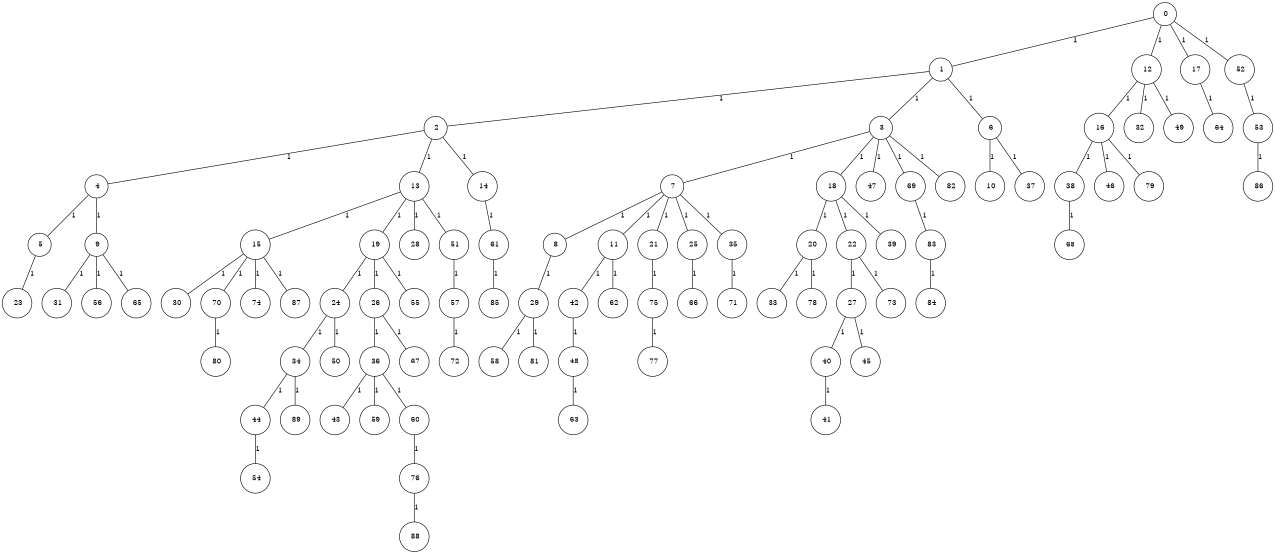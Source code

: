 graph G {
size="8.5,11;"
ratio = "expand;"
fixedsize="true;"
overlap="scale;"
node[shape=circle,width=.12,hight=.12,fontsize=12]
edge[fontsize=12]

0[label=" 0" color=black, pos="2.088661,2.3559087!"];
1[label=" 1" color=black, pos="2.2168374,0.88965915!"];
2[label=" 2" color=black, pos="2.7223189,1.8556956!"];
3[label=" 3" color=black, pos="0.54345422,0.12507611!"];
4[label=" 4" color=black, pos="2.3613933,2.1455565!"];
5[label=" 5" color=black, pos="0.69367955,2.8353765!"];
6[label=" 6" color=black, pos="2.9869602,1.7676352!"];
7[label=" 7" color=black, pos="0.98777107,2.8982677!"];
8[label=" 8" color=black, pos="0.18403574,1.3447673!"];
9[label=" 9" color=black, pos="1.6166338,0.51222481!"];
10[label=" 10" color=black, pos="1.0691403,1.8030726!"];
11[label=" 11" color=black, pos="2.5668696,2.0402571!"];
12[label=" 12" color=black, pos="1.423102,1.9190227!"];
13[label=" 13" color=black, pos="0.17463274,0.17038728!"];
14[label=" 14" color=black, pos="1.8543079,1.4728668!"];
15[label=" 15" color=black, pos="0.40208253,2.918511!"];
16[label=" 16" color=black, pos="2.625311,2.9869914!"];
17[label=" 17" color=black, pos="0.49770464,0.58089741!"];
18[label=" 18" color=black, pos="2.8671366,1.1794394!"];
19[label=" 19" color=black, pos="1.3121187,2.362269!"];
20[label=" 20" color=black, pos="0.40551016,2.8520022!"];
21[label=" 21" color=black, pos="2.035691,1.7417358!"];
22[label=" 22" color=black, pos="1.960412,1.7320778!"];
23[label=" 23" color=black, pos="1.5857371,1.9486128!"];
24[label=" 24" color=black, pos="2.913867,2.4529928!"];
25[label=" 25" color=black, pos="0.43482042,2.9784166!"];
26[label=" 26" color=black, pos="2.4178602,2.7359632!"];
27[label=" 27" color=black, pos="1.3775525,0.46519964!"];
28[label=" 28" color=black, pos="1.379524,2.3632056!"];
29[label=" 29" color=black, pos="1.3395913,1.3052138!"];
30[label=" 30" color=black, pos="2.3195439,1.6624978!"];
31[label=" 31" color=black, pos="1.6878804,2.1163291!"];
32[label=" 32" color=black, pos="0.54671473,1.0133191!"];
33[label=" 33" color=black, pos="2.603212,2.2834922!"];
34[label=" 34" color=black, pos="0.14959162,0.75105114!"];
35[label=" 35" color=black, pos="2.1176876,2.3102068!"];
36[label=" 36" color=black, pos="1.5334526,0.9124265!"];
37[label=" 37" color=black, pos="1.7783537,0.17304722!"];
38[label=" 38" color=black, pos="2.2549319,1.0031787!"];
39[label=" 39" color=black, pos="0.44665555,2.5445597!"];
40[label=" 40" color=black, pos="1.6888296,2.9749054!"];
41[label=" 41" color=black, pos="0.54961438,0.31311377!"];
42[label=" 42" color=black, pos="1.2778529,2.2263501!"];
43[label=" 43" color=black, pos="2.2804157,0.89275205!"];
44[label=" 44" color=black, pos="2.2099693,1.6869123!"];
45[label=" 45" color=black, pos="0.022818855,2.0862207!"];
46[label=" 46" color=black, pos="2.6955045,2.220563!"];
47[label=" 47" color=black, pos="0.20890716,2.1355303!"];
48[label=" 48" color=black, pos="1.3230014,0.18977832!"];
49[label=" 49" color=black, pos="1.3688333,0.57182181!"];
50[label=" 50" color=black, pos="0.56705701,2.0422267!"];
51[label=" 51" color=black, pos="2.3347289,0.66134101!"];
52[label=" 52" color=black, pos="2.7401573,1.5330212!"];
53[label=" 53" color=black, pos="2.2082127,1.0407269!"];
54[label=" 54" color=black, pos="0.70864124,0.04587723!"];
55[label=" 55" color=black, pos="1.0264127,1.8152851!"];
56[label=" 56" color=black, pos="1.2918432,2.2220299!"];
57[label=" 57" color=black, pos="2.5079556,0.30736279!"];
58[label=" 58" color=black, pos="0.59202366,1.9224853!"];
59[label=" 59" color=black, pos="1.2845683,1.4714507!"];
60[label=" 60" color=black, pos="0.93207956,0.78770187!"];
61[label=" 61" color=black, pos="1.6237137,1.0440095!"];
62[label=" 62" color=black, pos="1.0897188,1.2499033!"];
63[label=" 63" color=black, pos="0.27129426,0.46554556!"];
64[label=" 64" color=black, pos="0.07025191,2.223814!"];
65[label=" 65" color=black, pos="0.48142719,1.65322!"];
66[label=" 66" color=black, pos="0.88076637,2.0002034!"];
67[label=" 67" color=black, pos="0.15953162,2.1900604!"];
68[label=" 68" color=black, pos="0.47612588,0.23190347!"];
69[label=" 69" color=black, pos="1.806191,2.4321945!"];
70[label=" 70" color=black, pos="0.3657997,0.012041289!"];
71[label=" 71" color=black, pos="1.7472862,0.20023146!"];
72[label=" 72" color=black, pos="1.1651623,2.3957456!"];
73[label=" 73" color=black, pos="0.95522234,2.7200404!"];
74[label=" 74" color=black, pos="2.624671,1.0013234!"];
75[label=" 75" color=black, pos="1.1918978,1.8758138!"];
76[label=" 76" color=black, pos="0.16914597,2.7678632!"];
77[label=" 77" color=black, pos="1.3836302,1.8712468!"];
78[label=" 78" color=black, pos="0.88215545,0.38652385!"];
79[label=" 79" color=black, pos="0.36087497,2.4469798!"];
80[label=" 80" color=black, pos="1.0108008,0.17262679!"];
81[label=" 81" color=black, pos="1.891691,1.8020118!"];
82[label=" 82" color=black, pos="1.6129109,1.3005646!"];
83[label=" 83" color=black, pos="1.994719,2.4728323!"];
84[label=" 84" color=black, pos="0.28409555,2.139202!"];
85[label=" 85" color=black, pos="2.4407532,0.41715564!"];
86[label=" 86" color=black, pos="1.8937369,1.9523504!"];
87[label=" 87" color=black, pos="0.3904348,2.7806492!"];
88[label=" 88" color=black, pos="0.24205554,0.36725876!"];
89[label=" 89" color=black, pos="0.84594312,1.6501086!"];
0--1[label="1"]
0--12[label="1"]
0--17[label="1"]
0--52[label="1"]
1--2[label="1"]
1--3[label="1"]
1--6[label="1"]
2--4[label="1"]
2--13[label="1"]
2--14[label="1"]
3--7[label="1"]
3--18[label="1"]
3--47[label="1"]
3--69[label="1"]
3--82[label="1"]
4--5[label="1"]
4--9[label="1"]
5--23[label="1"]
6--10[label="1"]
6--37[label="1"]
7--8[label="1"]
7--11[label="1"]
7--21[label="1"]
7--25[label="1"]
7--35[label="1"]
8--29[label="1"]
9--31[label="1"]
9--56[label="1"]
9--65[label="1"]
11--42[label="1"]
11--62[label="1"]
12--16[label="1"]
12--32[label="1"]
12--49[label="1"]
13--15[label="1"]
13--19[label="1"]
13--28[label="1"]
13--51[label="1"]
14--61[label="1"]
15--30[label="1"]
15--70[label="1"]
15--74[label="1"]
15--87[label="1"]
16--38[label="1"]
16--46[label="1"]
16--79[label="1"]
17--64[label="1"]
18--20[label="1"]
18--22[label="1"]
18--39[label="1"]
19--24[label="1"]
19--26[label="1"]
19--55[label="1"]
20--33[label="1"]
20--78[label="1"]
21--75[label="1"]
22--27[label="1"]
22--73[label="1"]
24--34[label="1"]
24--50[label="1"]
25--66[label="1"]
26--36[label="1"]
26--67[label="1"]
27--40[label="1"]
27--45[label="1"]
29--58[label="1"]
29--81[label="1"]
34--44[label="1"]
34--89[label="1"]
35--71[label="1"]
36--43[label="1"]
36--59[label="1"]
36--60[label="1"]
38--68[label="1"]
40--41[label="1"]
42--48[label="1"]
44--54[label="1"]
48--63[label="1"]
51--57[label="1"]
52--53[label="1"]
53--86[label="1"]
57--72[label="1"]
60--76[label="1"]
61--85[label="1"]
69--83[label="1"]
70--80[label="1"]
75--77[label="1"]
76--88[label="1"]
83--84[label="1"]

}
